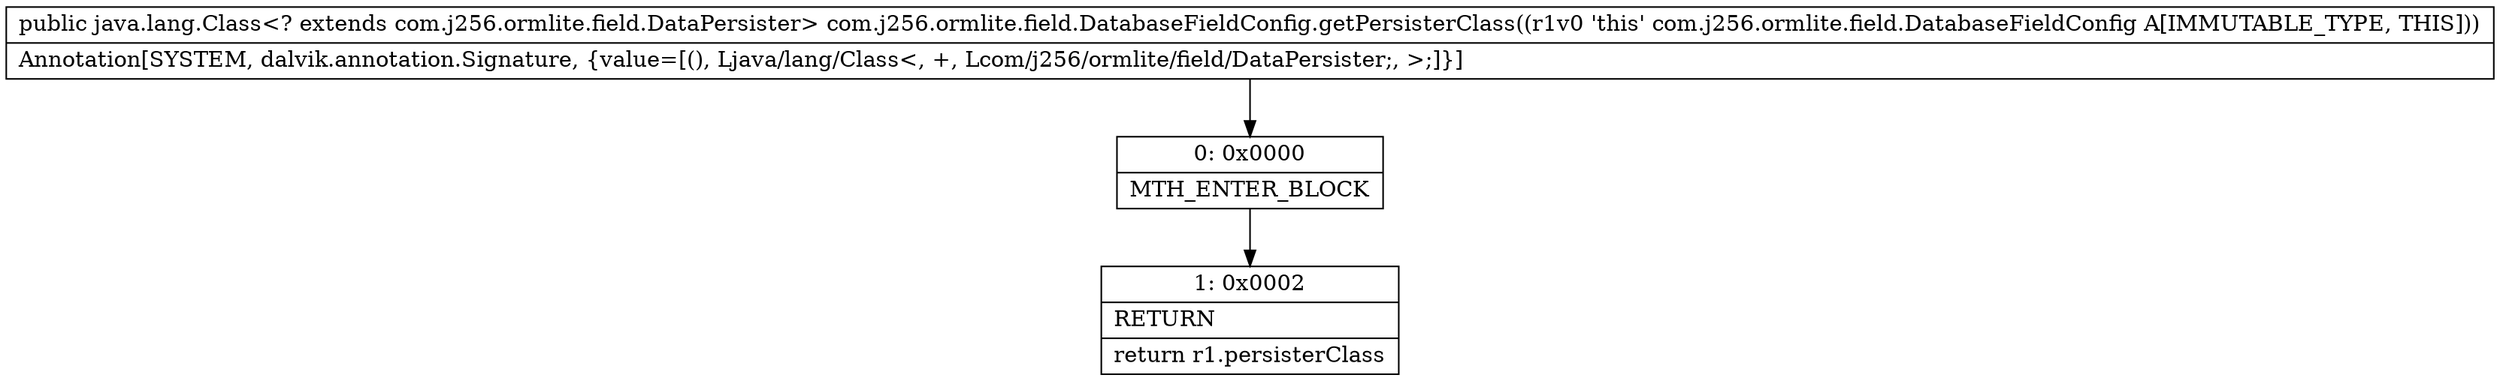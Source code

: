 digraph "CFG forcom.j256.ormlite.field.DatabaseFieldConfig.getPersisterClass()Ljava\/lang\/Class;" {
Node_0 [shape=record,label="{0\:\ 0x0000|MTH_ENTER_BLOCK\l}"];
Node_1 [shape=record,label="{1\:\ 0x0002|RETURN\l|return r1.persisterClass\l}"];
MethodNode[shape=record,label="{public java.lang.Class\<? extends com.j256.ormlite.field.DataPersister\> com.j256.ormlite.field.DatabaseFieldConfig.getPersisterClass((r1v0 'this' com.j256.ormlite.field.DatabaseFieldConfig A[IMMUTABLE_TYPE, THIS]))  | Annotation[SYSTEM, dalvik.annotation.Signature, \{value=[(), Ljava\/lang\/Class\<, +, Lcom\/j256\/ormlite\/field\/DataPersister;, \>;]\}]\l}"];
MethodNode -> Node_0;
Node_0 -> Node_1;
}

